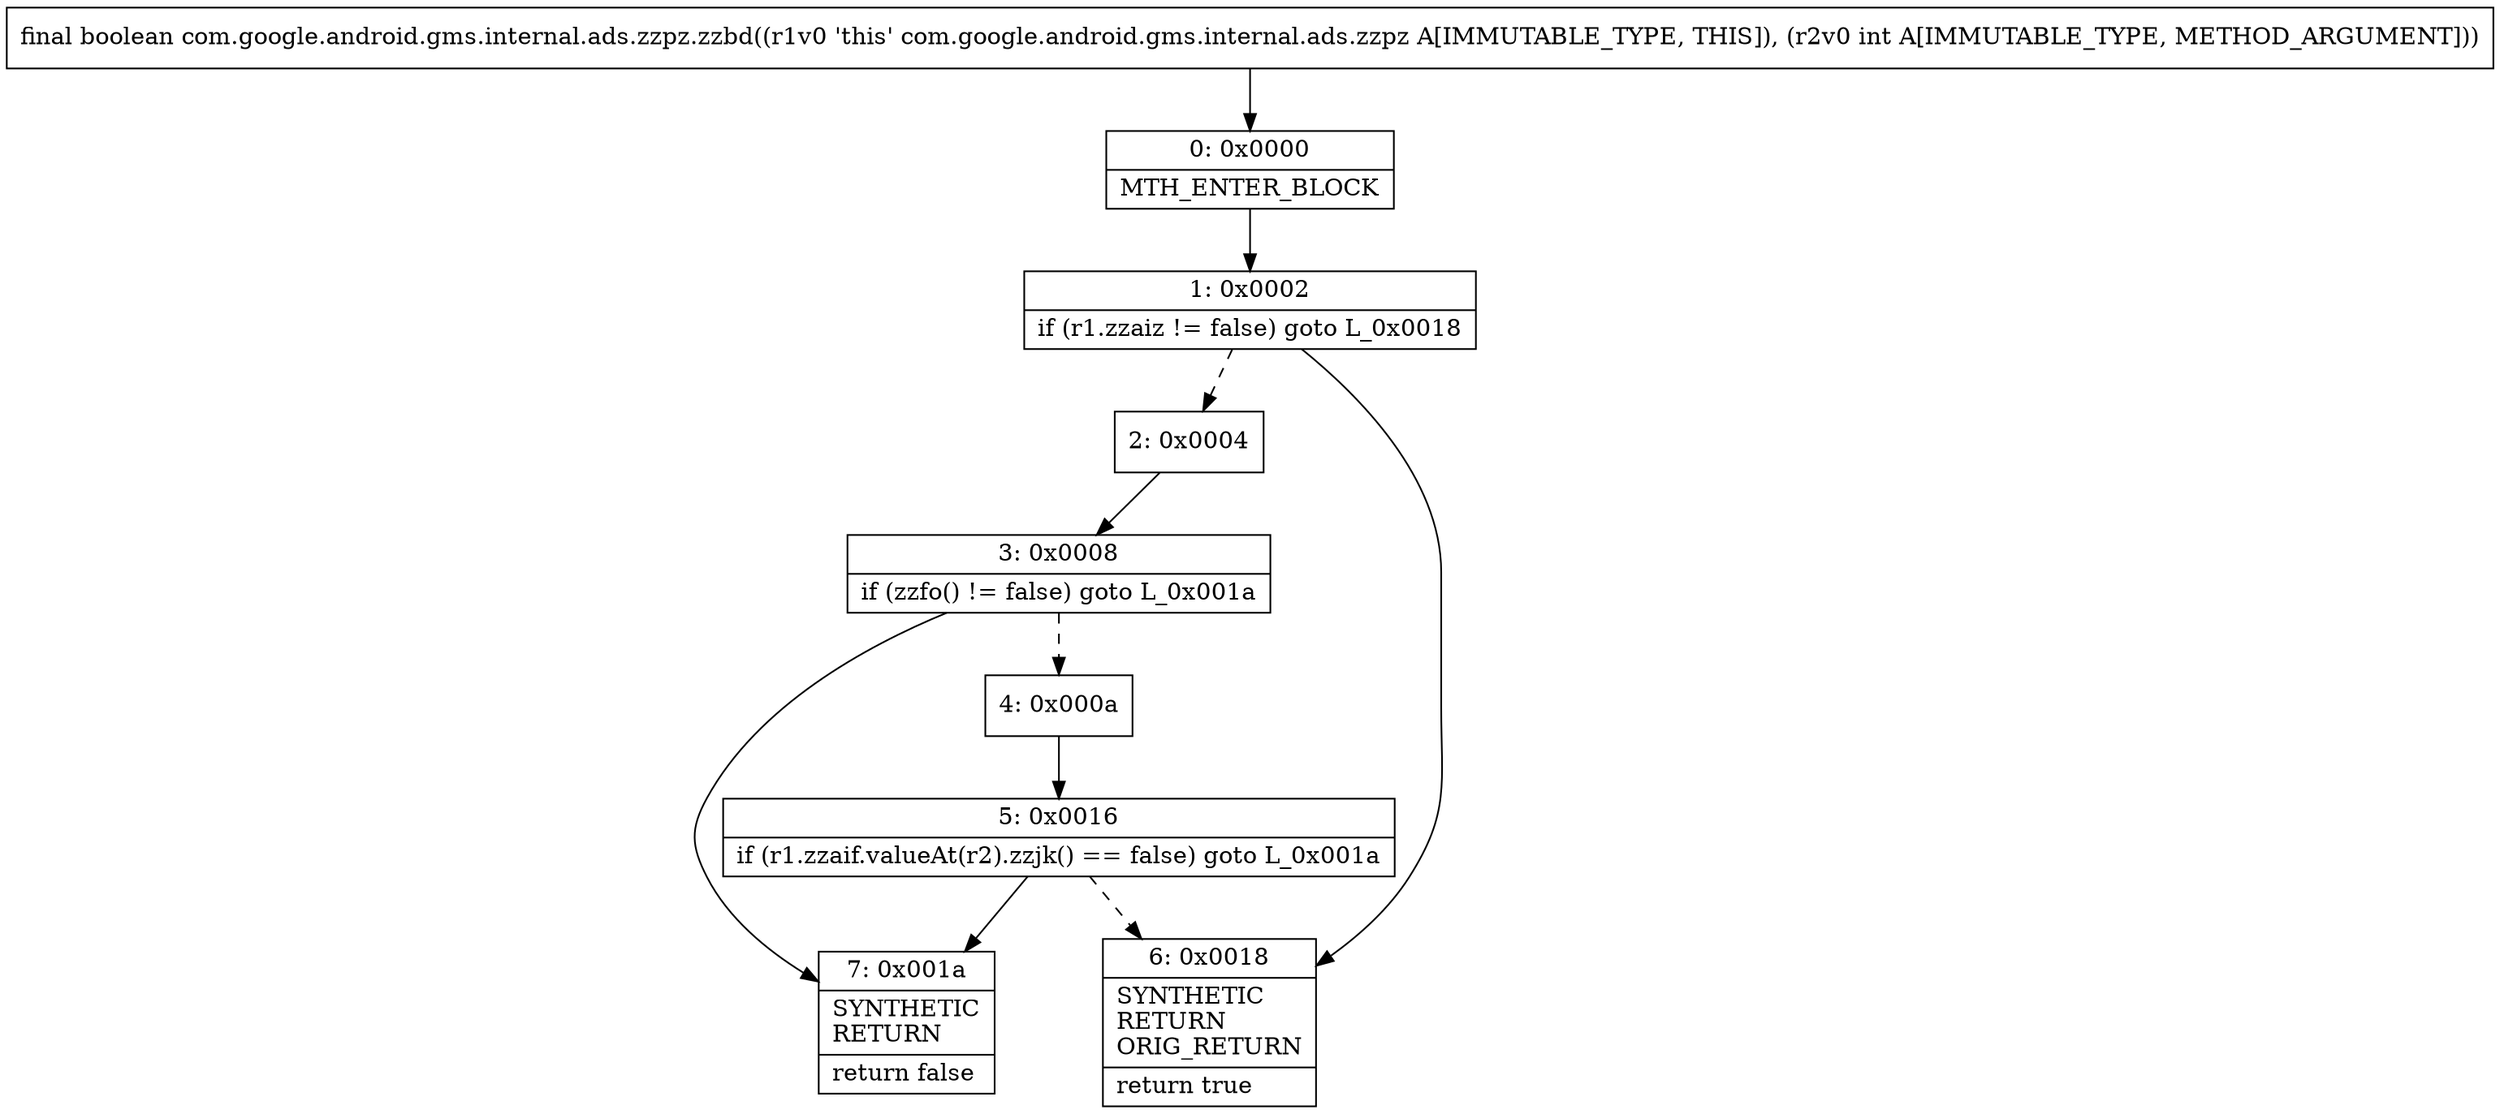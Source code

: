 digraph "CFG forcom.google.android.gms.internal.ads.zzpz.zzbd(I)Z" {
Node_0 [shape=record,label="{0\:\ 0x0000|MTH_ENTER_BLOCK\l}"];
Node_1 [shape=record,label="{1\:\ 0x0002|if (r1.zzaiz != false) goto L_0x0018\l}"];
Node_2 [shape=record,label="{2\:\ 0x0004}"];
Node_3 [shape=record,label="{3\:\ 0x0008|if (zzfo() != false) goto L_0x001a\l}"];
Node_4 [shape=record,label="{4\:\ 0x000a}"];
Node_5 [shape=record,label="{5\:\ 0x0016|if (r1.zzaif.valueAt(r2).zzjk() == false) goto L_0x001a\l}"];
Node_6 [shape=record,label="{6\:\ 0x0018|SYNTHETIC\lRETURN\lORIG_RETURN\l|return true\l}"];
Node_7 [shape=record,label="{7\:\ 0x001a|SYNTHETIC\lRETURN\l|return false\l}"];
MethodNode[shape=record,label="{final boolean com.google.android.gms.internal.ads.zzpz.zzbd((r1v0 'this' com.google.android.gms.internal.ads.zzpz A[IMMUTABLE_TYPE, THIS]), (r2v0 int A[IMMUTABLE_TYPE, METHOD_ARGUMENT])) }"];
MethodNode -> Node_0;
Node_0 -> Node_1;
Node_1 -> Node_2[style=dashed];
Node_1 -> Node_6;
Node_2 -> Node_3;
Node_3 -> Node_4[style=dashed];
Node_3 -> Node_7;
Node_4 -> Node_5;
Node_5 -> Node_6[style=dashed];
Node_5 -> Node_7;
}

